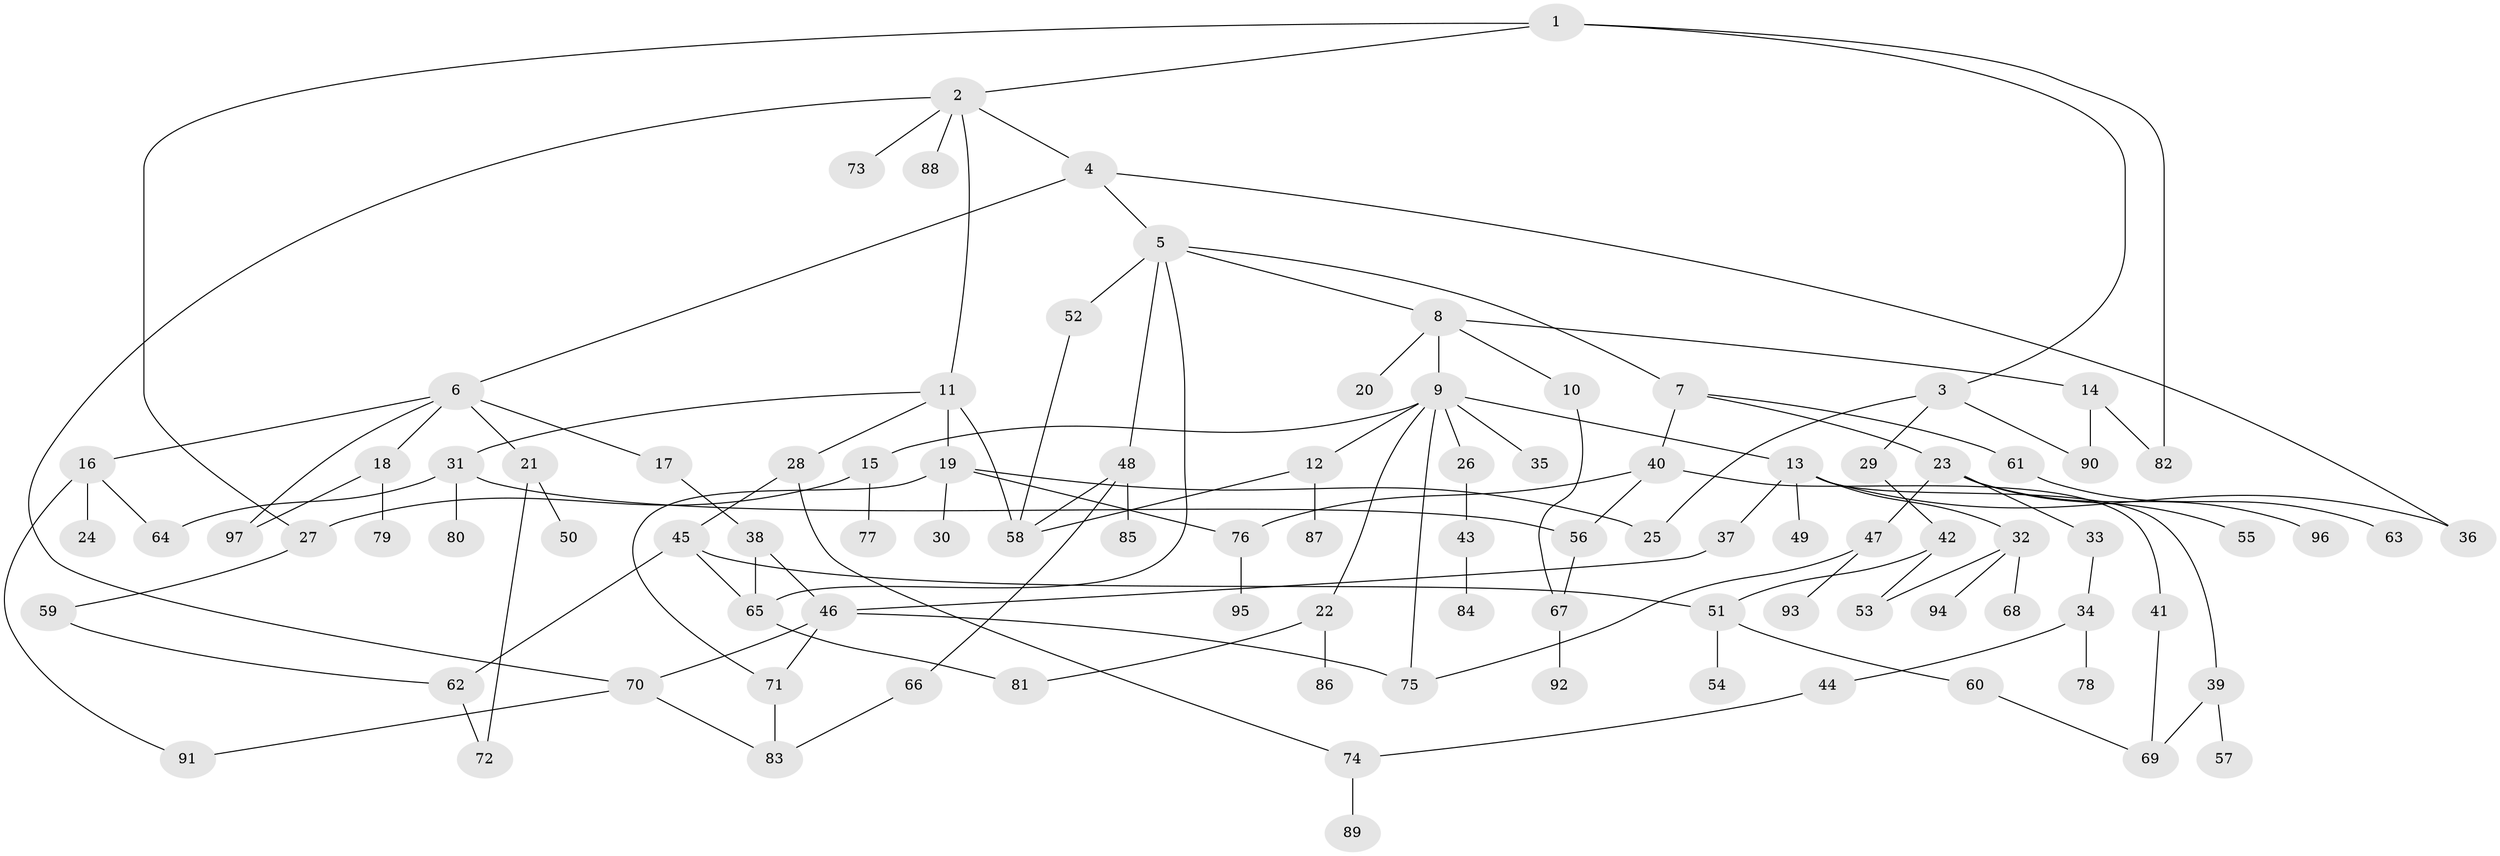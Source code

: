 // Generated by graph-tools (version 1.1) at 2025/13/03/09/25 04:13:36]
// undirected, 97 vertices, 127 edges
graph export_dot {
graph [start="1"]
  node [color=gray90,style=filled];
  1;
  2;
  3;
  4;
  5;
  6;
  7;
  8;
  9;
  10;
  11;
  12;
  13;
  14;
  15;
  16;
  17;
  18;
  19;
  20;
  21;
  22;
  23;
  24;
  25;
  26;
  27;
  28;
  29;
  30;
  31;
  32;
  33;
  34;
  35;
  36;
  37;
  38;
  39;
  40;
  41;
  42;
  43;
  44;
  45;
  46;
  47;
  48;
  49;
  50;
  51;
  52;
  53;
  54;
  55;
  56;
  57;
  58;
  59;
  60;
  61;
  62;
  63;
  64;
  65;
  66;
  67;
  68;
  69;
  70;
  71;
  72;
  73;
  74;
  75;
  76;
  77;
  78;
  79;
  80;
  81;
  82;
  83;
  84;
  85;
  86;
  87;
  88;
  89;
  90;
  91;
  92;
  93;
  94;
  95;
  96;
  97;
  1 -- 2;
  1 -- 3;
  1 -- 82;
  1 -- 27;
  2 -- 4;
  2 -- 11;
  2 -- 70;
  2 -- 73;
  2 -- 88;
  3 -- 25;
  3 -- 29;
  3 -- 90;
  4 -- 5;
  4 -- 6;
  4 -- 36;
  5 -- 7;
  5 -- 8;
  5 -- 48;
  5 -- 52;
  5 -- 65;
  6 -- 16;
  6 -- 17;
  6 -- 18;
  6 -- 21;
  6 -- 97;
  7 -- 23;
  7 -- 40;
  7 -- 61;
  8 -- 9;
  8 -- 10;
  8 -- 14;
  8 -- 20;
  9 -- 12;
  9 -- 13;
  9 -- 15;
  9 -- 22;
  9 -- 26;
  9 -- 35;
  9 -- 75;
  10 -- 67;
  11 -- 19;
  11 -- 28;
  11 -- 31;
  11 -- 58;
  12 -- 58;
  12 -- 87;
  13 -- 32;
  13 -- 37;
  13 -- 39;
  13 -- 49;
  13 -- 36;
  14 -- 90;
  14 -- 82;
  15 -- 27;
  15 -- 77;
  16 -- 24;
  16 -- 91;
  16 -- 64;
  17 -- 38;
  18 -- 79;
  18 -- 97;
  19 -- 30;
  19 -- 71;
  19 -- 76;
  19 -- 25;
  21 -- 50;
  21 -- 72;
  22 -- 86;
  22 -- 81;
  23 -- 33;
  23 -- 47;
  23 -- 55;
  23 -- 96;
  26 -- 43;
  27 -- 59;
  28 -- 45;
  28 -- 74;
  29 -- 42;
  31 -- 56;
  31 -- 64;
  31 -- 80;
  32 -- 68;
  32 -- 94;
  32 -- 53;
  33 -- 34;
  34 -- 44;
  34 -- 78;
  37 -- 46;
  38 -- 65;
  38 -- 46;
  39 -- 57;
  39 -- 69;
  40 -- 41;
  40 -- 76;
  40 -- 56;
  41 -- 69;
  42 -- 53;
  42 -- 51;
  43 -- 84;
  44 -- 74;
  45 -- 51;
  45 -- 62;
  45 -- 65;
  46 -- 75;
  46 -- 70;
  46 -- 71;
  47 -- 93;
  47 -- 75;
  48 -- 66;
  48 -- 85;
  48 -- 58;
  51 -- 54;
  51 -- 60;
  52 -- 58;
  56 -- 67;
  59 -- 62;
  60 -- 69;
  61 -- 63;
  62 -- 72;
  65 -- 81;
  66 -- 83;
  67 -- 92;
  70 -- 91;
  70 -- 83;
  71 -- 83;
  74 -- 89;
  76 -- 95;
}
